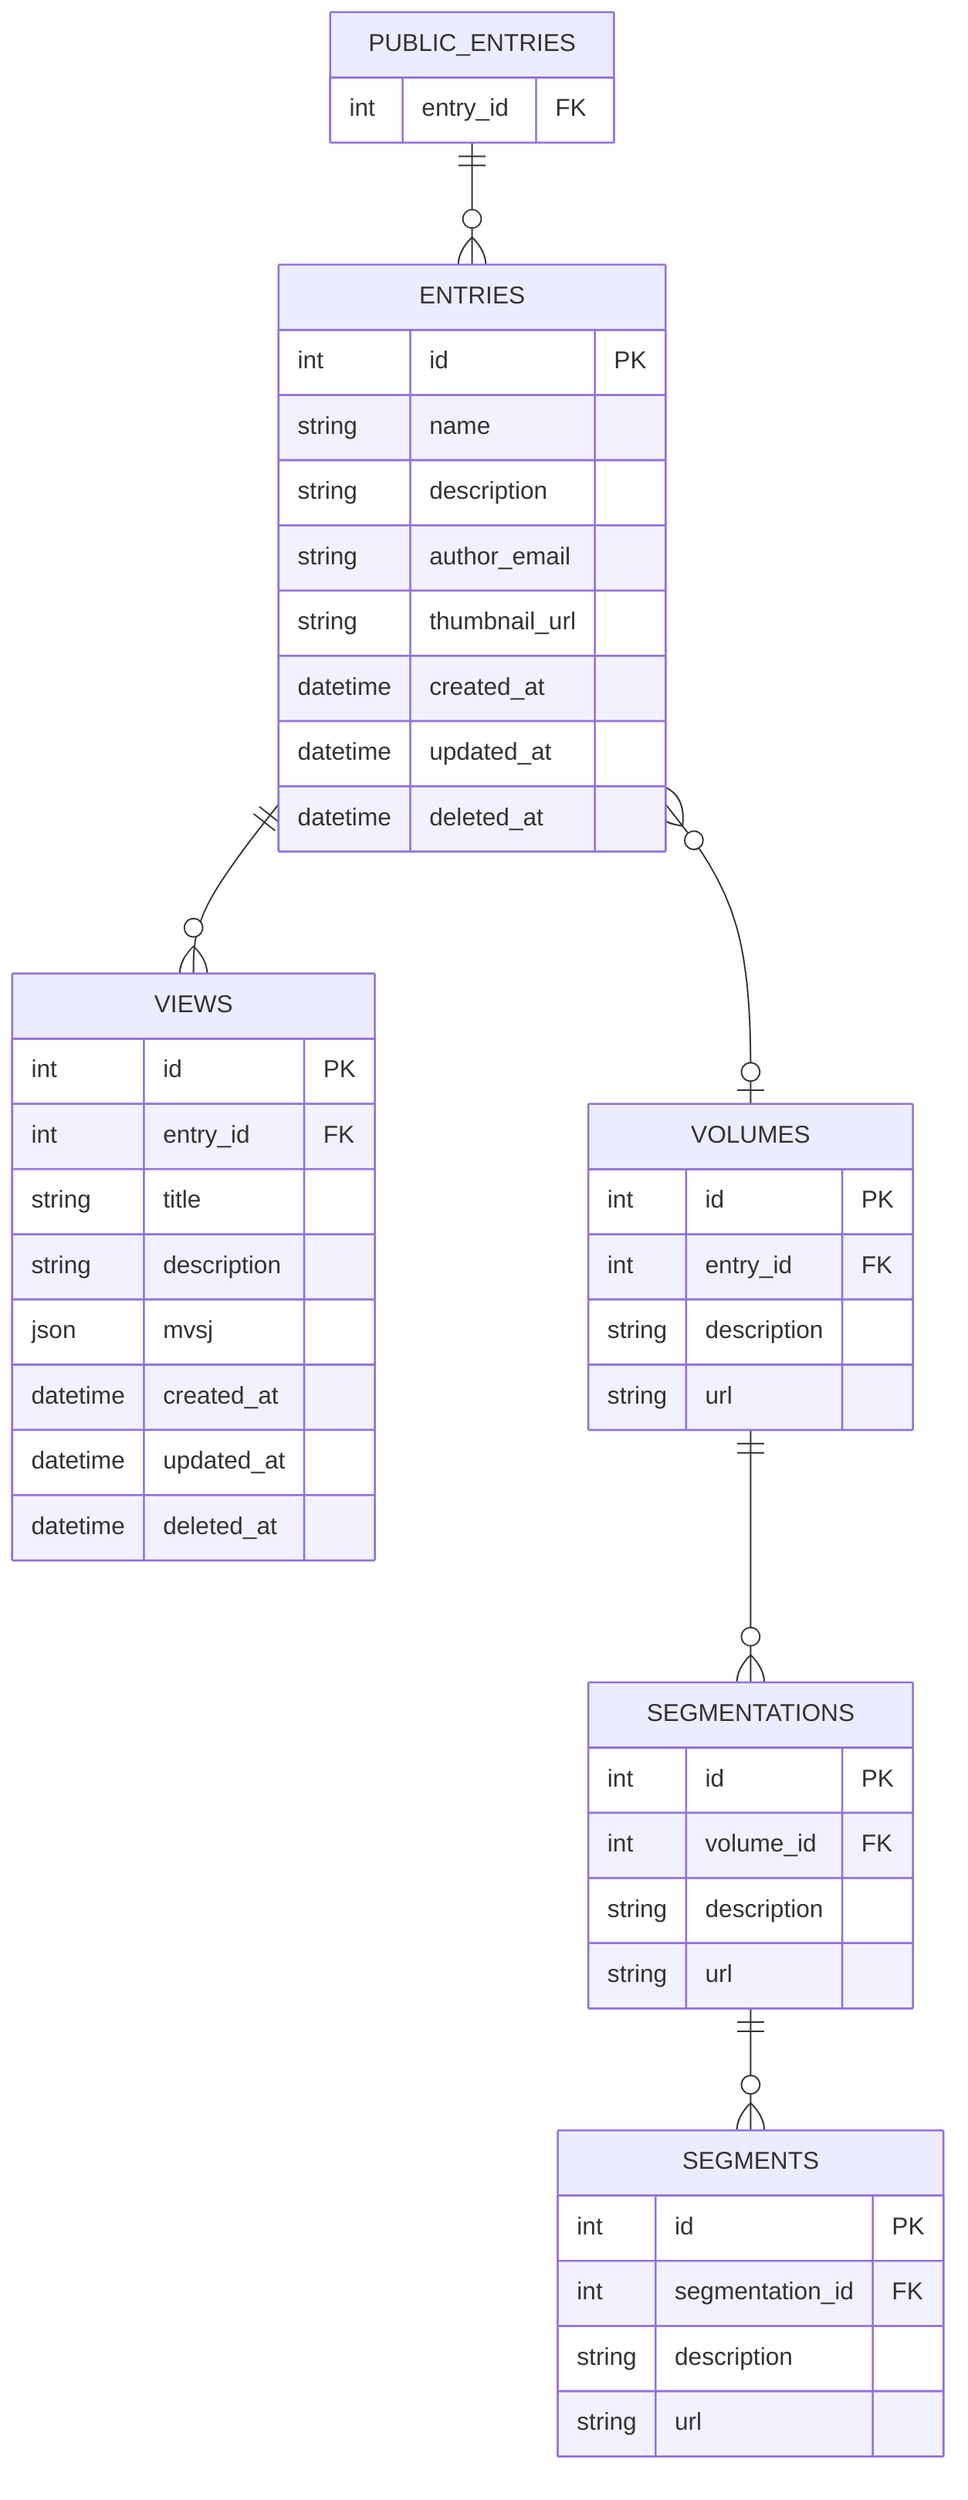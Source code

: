 erDiagram

    ENTRIES {
        int id PK

        string name
        string description
        string author_email
        string thumbnail_url

        datetime created_at
        datetime updated_at
        datetime deleted_at
    }

    PUBLIC_ENTRIES {
        int entry_id FK
    }

    VIEWS {
        int id PK
        int entry_id FK

        string title
        string description
        json mvsj

        datetime created_at
        datetime updated_at
        datetime deleted_at
    }

    SEGMENTATIONS {
        int id PK
        int volume_id FK
        string description
        string url
    }

    SEGMENTS {
        int id PK
        int segmentation_id FK
        string description
        string url
    }

    VOLUMES {
        int id PK
        int entry_id FK
        string description
        string url
    }

    ENTRIES ||--o{ VIEWS : ""
    ENTRIES }o--o| VOLUMES : ""
    VOLUMES ||--o{ SEGMENTATIONS : ""
    SEGMENTATIONS ||--o{ SEGMENTS : ""
    PUBLIC_ENTRIES ||--o{ ENTRIES : ""
